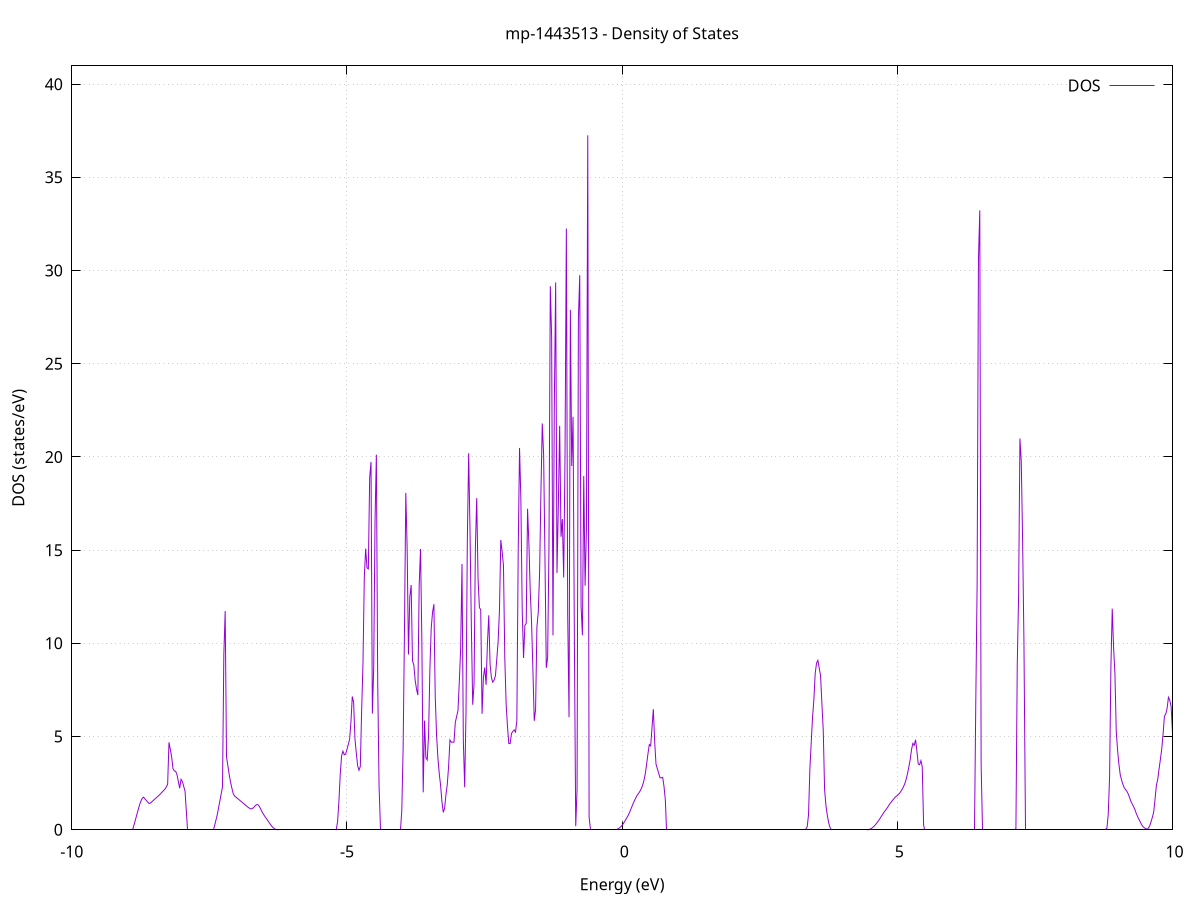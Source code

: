 set title 'mp-1443513 - Density of States'
set xlabel 'Energy (eV)'
set ylabel 'DOS (states/eV)'
set grid
set xrange [-10:10]
set yrange [0:40.980]
set xzeroaxis lt -1
set terminal png size 800,600
set output 'mp-1443513_dos_gnuplot.png'
plot '-' using 1:2 with lines title 'DOS'
-24.449500 0.000000
-24.425200 0.000000
-24.400800 0.000000
-24.376500 0.000000
-24.352200 0.000000
-24.327900 0.000000
-24.303600 0.000000
-24.279300 0.000000
-24.255000 0.000000
-24.230700 0.000000
-24.206400 0.000000
-24.182100 0.000000
-24.157700 0.000000
-24.133400 0.000000
-24.109100 0.000000
-24.084800 0.000000
-24.060500 0.000000
-24.036200 0.000000
-24.011900 0.000000
-23.987600 0.000000
-23.963300 0.000000
-23.938900 0.000000
-23.914600 0.000000
-23.890300 0.000000
-23.866000 0.000000
-23.841700 0.000000
-23.817400 0.000000
-23.793100 0.000000
-23.768800 0.000000
-23.744500 0.000000
-23.720100 0.000000
-23.695800 0.000000
-23.671500 0.000000
-23.647200 0.000000
-23.622900 0.000000
-23.598600 0.000000
-23.574300 0.000000
-23.550000 0.000000
-23.525700 0.000000
-23.501300 0.000000
-23.477000 0.000000
-23.452700 0.000000
-23.428400 0.000000
-23.404100 0.000000
-23.379800 0.000000
-23.355500 0.000000
-23.331200 0.000000
-23.306900 0.000000
-23.282500 0.000000
-23.258200 0.000000
-23.233900 0.000000
-23.209600 0.000000
-23.185300 0.000000
-23.161000 0.000000
-23.136700 0.000000
-23.112400 0.000000
-23.088100 0.000000
-23.063700 0.000000
-23.039400 0.000000
-23.015100 0.000000
-22.990800 0.000000
-22.966500 0.000000
-22.942200 0.000000
-22.917900 0.000000
-22.893600 0.000000
-22.869300 0.000000
-22.844900 0.000000
-22.820600 0.000000
-22.796300 0.000000
-22.772000 0.000000
-22.747700 0.000000
-22.723400 0.000000
-22.699100 0.000000
-22.674800 0.000000
-22.650500 0.000000
-22.626100 0.000000
-22.601800 0.000000
-22.577500 0.000000
-22.553200 0.000000
-22.528900 0.000000
-22.504600 0.000000
-22.480300 0.000000
-22.456000 0.000000
-22.431700 0.000000
-22.407300 0.000000
-22.383000 0.000000
-22.358700 0.000000
-22.334400 0.000000
-22.310100 0.000000
-22.285800 0.000000
-22.261500 0.000000
-22.237200 0.010700
-22.212900 1.492700
-22.188500 4.500300
-22.164200 5.909300
-22.139900 5.748100
-22.115600 6.170500
-22.091300 7.088800
-22.067000 10.304900
-22.042700 12.244200
-22.018400 7.889600
-21.994100 5.844800
-21.969700 4.984900
-21.945400 4.927700
-21.921100 3.812700
-21.896800 2.637300
-21.872500 0.000000
-21.848200 0.000000
-21.823900 0.000000
-21.799600 0.000000
-21.775300 0.000000
-21.750900 0.000000
-21.726600 0.000000
-21.702300 0.000000
-21.678000 0.000000
-21.653700 0.000000
-21.629400 0.000000
-21.605100 0.000000
-21.580800 0.000000
-21.556500 0.000000
-21.532200 0.000000
-21.507800 0.000000
-21.483500 0.146800
-21.459200 3.156600
-21.434900 11.677200
-21.410600 14.126200
-21.386300 22.345100
-21.362000 7.726700
-21.337700 6.607500
-21.313400 17.166400
-21.289000 13.174300
-21.264700 6.752900
-21.240400 12.148800
-21.216100 26.714000
-21.191800 17.371600
-21.167500 9.893600
-21.143200 12.144900
-21.118900 11.190900
-21.094600 15.223900
-21.070200 16.399400
-21.045900 12.548200
-21.021600 8.978500
-20.997300 0.481500
-20.973000 0.000000
-20.948700 0.000000
-20.924400 0.000000
-20.900100 0.000000
-20.875800 0.000000
-20.851400 0.000000
-20.827100 0.000000
-20.802800 0.000000
-20.778500 4.392600
-20.754200 6.906900
-20.729900 7.131200
-20.705600 9.980200
-20.681300 34.433900
-20.657000 65.561000
-20.632600 33.328900
-20.608300 13.320000
-20.584000 22.881200
-20.559700 31.686300
-20.535400 30.908400
-20.511100 4.659200
-20.486800 0.000000
-20.462500 0.000000
-20.438200 0.000000
-20.413800 0.000000
-20.389500 0.000000
-20.365200 0.000000
-20.340900 0.000000
-20.316600 48.752300
-20.292300 2.811200
-20.268000 0.000000
-20.243700 0.000000
-20.219400 0.000000
-20.195000 0.000000
-20.170700 0.000000
-20.146400 0.000000
-20.122100 0.000000
-20.097800 0.000000
-20.073500 0.000000
-20.049200 0.000000
-20.024900 0.000000
-20.000600 0.000000
-19.976200 0.000000
-19.951900 0.000000
-19.927600 0.000000
-19.903300 0.000000
-19.879000 0.000000
-19.854700 0.000000
-19.830400 0.000000
-19.806100 0.000000
-19.781800 0.000000
-19.757400 0.000000
-19.733100 0.000000
-19.708800 0.000000
-19.684500 0.000000
-19.660200 0.000000
-19.635900 0.000000
-19.611600 0.000000
-19.587300 0.000000
-19.563000 0.000000
-19.538600 0.000000
-19.514300 0.000000
-19.490000 0.000000
-19.465700 0.000000
-19.441400 0.000000
-19.417100 0.000000
-19.392800 0.000000
-19.368500 0.000000
-19.344200 0.000000
-19.319800 0.000000
-19.295500 0.000000
-19.271200 0.000000
-19.246900 0.000000
-19.222600 0.000000
-19.198300 0.000000
-19.174000 0.000000
-19.149700 0.000000
-19.125400 0.000000
-19.101000 0.000000
-19.076700 0.000000
-19.052400 0.000000
-19.028100 0.000000
-19.003800 0.000000
-18.979500 0.000000
-18.955200 0.000000
-18.930900 0.000000
-18.906600 0.000000
-18.882200 0.000000
-18.857900 0.000000
-18.833600 0.000000
-18.809300 0.000000
-18.785000 0.000000
-18.760700 0.000000
-18.736400 0.000000
-18.712100 0.000000
-18.687800 0.000000
-18.663500 0.000000
-18.639100 0.000000
-18.614800 0.000000
-18.590500 0.000000
-18.566200 0.000000
-18.541900 0.000000
-18.517600 0.000000
-18.493300 0.000000
-18.469000 0.000000
-18.444700 0.000000
-18.420300 0.000000
-18.396000 0.000000
-18.371700 0.000000
-18.347400 0.000000
-18.323100 0.000000
-18.298800 0.000000
-18.274500 0.000000
-18.250200 0.000000
-18.225900 0.000000
-18.201500 0.000000
-18.177200 0.000000
-18.152900 0.000000
-18.128600 0.000000
-18.104300 0.000000
-18.080000 0.000000
-18.055700 0.000000
-18.031400 0.000000
-18.007100 0.000000
-17.982700 0.000000
-17.958400 0.000000
-17.934100 0.000000
-17.909800 0.000000
-17.885500 0.000000
-17.861200 0.000000
-17.836900 0.000000
-17.812600 0.000000
-17.788300 0.000000
-17.763900 0.000000
-17.739600 0.000000
-17.715300 0.000000
-17.691000 0.000000
-17.666700 0.000000
-17.642400 0.000000
-17.618100 0.000000
-17.593800 0.000000
-17.569500 0.000000
-17.545100 0.000000
-17.520800 0.000000
-17.496500 0.000000
-17.472200 0.000000
-17.447900 0.000000
-17.423600 0.000000
-17.399300 0.000000
-17.375000 0.000000
-17.350700 0.000000
-17.326300 0.000000
-17.302000 0.000000
-17.277700 0.000000
-17.253400 0.000000
-17.229100 0.000000
-17.204800 0.000000
-17.180500 0.000000
-17.156200 0.000000
-17.131900 0.000000
-17.107500 0.000000
-17.083200 0.000000
-17.058900 0.000000
-17.034600 0.000000
-17.010300 0.000000
-16.986000 0.000000
-16.961700 0.000000
-16.937400 0.000000
-16.913100 0.000000
-16.888700 0.000000
-16.864400 0.000000
-16.840100 0.000000
-16.815800 0.000000
-16.791500 0.000000
-16.767200 0.000000
-16.742900 0.000000
-16.718600 0.000000
-16.694300 0.000000
-16.669900 0.000000
-16.645600 0.000000
-16.621300 0.000000
-16.597000 0.000000
-16.572700 0.000000
-16.548400 0.000000
-16.524100 0.000000
-16.499800 0.000000
-16.475500 0.000000
-16.451100 0.000000
-16.426800 0.000000
-16.402500 0.000000
-16.378200 0.000000
-16.353900 0.000000
-16.329600 0.000000
-16.305300 0.000000
-16.281000 0.000000
-16.256700 0.000000
-16.232300 0.000000
-16.208000 0.000000
-16.183700 0.000000
-16.159400 0.000000
-16.135100 0.000000
-16.110800 0.000000
-16.086500 0.000000
-16.062200 0.000000
-16.037900 0.000000
-16.013600 0.000000
-15.989200 0.000000
-15.964900 0.000000
-15.940600 0.000000
-15.916300 0.000000
-15.892000 0.000000
-15.867700 0.000000
-15.843400 0.000000
-15.819100 0.000000
-15.794800 0.000000
-15.770400 0.000000
-15.746100 0.000000
-15.721800 0.000000
-15.697500 0.000000
-15.673200 0.000000
-15.648900 0.000000
-15.624600 0.000000
-15.600300 0.000000
-15.576000 0.000000
-15.551600 0.000000
-15.527300 0.000000
-15.503000 0.000000
-15.478700 0.000000
-15.454400 0.000000
-15.430100 0.000000
-15.405800 0.000000
-15.381500 0.000000
-15.357200 0.000000
-15.332800 0.000000
-15.308500 0.000000
-15.284200 0.000000
-15.259900 0.000000
-15.235600 0.000000
-15.211300 0.000000
-15.187000 0.000000
-15.162700 0.000000
-15.138400 0.000000
-15.114000 0.000000
-15.089700 0.000000
-15.065400 0.000000
-15.041100 0.000000
-15.016800 0.000000
-14.992500 0.000000
-14.968200 0.000000
-14.943900 0.000000
-14.919600 0.000000
-14.895200 0.000000
-14.870900 0.000000
-14.846600 0.000000
-14.822300 0.000000
-14.798000 0.000000
-14.773700 0.000000
-14.749400 0.000000
-14.725100 0.000000
-14.700800 0.000000
-14.676400 0.000000
-14.652100 0.000000
-14.627800 0.000000
-14.603500 0.000000
-14.579200 0.000000
-14.554900 0.000000
-14.530600 0.000000
-14.506300 0.000000
-14.482000 0.000000
-14.457600 0.000000
-14.433300 0.000000
-14.409000 0.000000
-14.384700 0.000000
-14.360400 0.000000
-14.336100 0.000000
-14.311800 0.000000
-14.287500 0.000000
-14.263200 0.000000
-14.238800 0.000000
-14.214500 0.000000
-14.190200 0.000000
-14.165900 0.000000
-14.141600 0.000000
-14.117300 0.000000
-14.093000 0.000000
-14.068700 0.000000
-14.044400 0.000000
-14.020000 0.000000
-13.995700 0.000000
-13.971400 0.000000
-13.947100 0.000000
-13.922800 0.000000
-13.898500 0.000000
-13.874200 0.000000
-13.849900 0.000000
-13.825600 0.000000
-13.801200 0.000000
-13.776900 0.000000
-13.752600 0.000000
-13.728300 0.000000
-13.704000 0.000000
-13.679700 0.000000
-13.655400 0.000000
-13.631100 0.000000
-13.606800 0.000000
-13.582400 0.000000
-13.558100 0.000000
-13.533800 0.000000
-13.509500 0.000000
-13.485200 0.000000
-13.460900 0.000000
-13.436600 0.000000
-13.412300 0.000000
-13.388000 0.000000
-13.363700 0.000000
-13.339300 0.000000
-13.315000 0.000000
-13.290700 0.000000
-13.266400 0.000000
-13.242100 0.000000
-13.217800 0.000000
-13.193500 0.000000
-13.169200 0.000000
-13.144900 0.000000
-13.120500 0.000000
-13.096200 0.000000
-13.071900 0.000000
-13.047600 0.000000
-13.023300 0.000000
-12.999000 0.000000
-12.974700 0.000000
-12.950400 0.000000
-12.926100 0.000000
-12.901700 0.000000
-12.877400 0.000000
-12.853100 0.000000
-12.828800 0.000000
-12.804500 0.000000
-12.780200 0.000000
-12.755900 0.000000
-12.731600 0.000000
-12.707300 0.000000
-12.682900 0.000000
-12.658600 0.000000
-12.634300 0.000000
-12.610000 0.000000
-12.585700 0.000000
-12.561400 0.000000
-12.537100 0.000000
-12.512800 0.000000
-12.488500 0.000000
-12.464100 0.000000
-12.439800 0.000000
-12.415500 0.000000
-12.391200 0.000000
-12.366900 0.000000
-12.342600 0.000000
-12.318300 0.000000
-12.294000 0.000000
-12.269700 0.000000
-12.245300 0.000000
-12.221000 0.000000
-12.196700 0.000000
-12.172400 0.000000
-12.148100 0.000000
-12.123800 0.000000
-12.099500 0.000000
-12.075200 0.000000
-12.050900 0.000000
-12.026500 0.000000
-12.002200 0.000000
-11.977900 0.000000
-11.953600 0.000000
-11.929300 0.000000
-11.905000 0.000000
-11.880700 0.000000
-11.856400 0.000000
-11.832100 0.000000
-11.807700 0.000000
-11.783400 0.000000
-11.759100 0.000000
-11.734800 0.000000
-11.710500 0.000000
-11.686200 0.000000
-11.661900 0.000000
-11.637600 0.000000
-11.613300 0.000000
-11.588900 0.000000
-11.564600 0.000000
-11.540300 0.000000
-11.516000 0.000000
-11.491700 0.000000
-11.467400 0.000000
-11.443100 0.000000
-11.418800 0.000000
-11.394500 0.000000
-11.370100 0.000000
-11.345800 0.000000
-11.321500 0.000000
-11.297200 0.000000
-11.272900 0.000000
-11.248600 0.000000
-11.224300 0.000000
-11.200000 0.000000
-11.175700 0.000000
-11.151300 0.000000
-11.127000 0.000000
-11.102700 0.000000
-11.078400 0.000000
-11.054100 0.000000
-11.029800 0.000000
-11.005500 0.000000
-10.981200 0.000000
-10.956900 0.000000
-10.932500 0.000000
-10.908200 0.000000
-10.883900 0.000000
-10.859600 0.000000
-10.835300 0.000000
-10.811000 0.000000
-10.786700 0.000000
-10.762400 0.000000
-10.738100 0.000000
-10.713700 0.000000
-10.689400 0.000000
-10.665100 0.000000
-10.640800 0.000000
-10.616500 0.000000
-10.592200 0.000000
-10.567900 0.000000
-10.543600 0.000000
-10.519300 0.000000
-10.495000 0.000000
-10.470600 0.000000
-10.446300 0.000000
-10.422000 0.000000
-10.397700 0.000000
-10.373400 0.000000
-10.349100 0.000000
-10.324800 0.000000
-10.300500 0.000000
-10.276200 0.000000
-10.251800 0.000000
-10.227500 0.000000
-10.203200 0.000000
-10.178900 0.000000
-10.154600 0.000000
-10.130300 0.000000
-10.106000 0.000000
-10.081700 0.000000
-10.057400 0.000000
-10.033000 0.000000
-10.008700 0.000000
-9.984400 0.000000
-9.960100 0.000000
-9.935800 0.000000
-9.911500 0.000000
-9.887200 0.000000
-9.862900 0.000000
-9.838600 0.000000
-9.814200 0.000000
-9.789900 0.000000
-9.765600 0.000000
-9.741300 0.000000
-9.717000 0.000000
-9.692700 0.000000
-9.668400 0.000000
-9.644100 0.000000
-9.619800 0.000000
-9.595400 0.000000
-9.571100 0.000000
-9.546800 0.000000
-9.522500 0.000000
-9.498200 0.000000
-9.473900 0.000000
-9.449600 0.000000
-9.425300 0.000000
-9.401000 0.000000
-9.376600 0.000000
-9.352300 0.000000
-9.328000 0.000000
-9.303700 0.000000
-9.279400 0.000000
-9.255100 0.000000
-9.230800 0.000000
-9.206500 0.000000
-9.182200 0.000000
-9.157800 0.000000
-9.133500 0.000000
-9.109200 0.000000
-9.084900 0.000000
-9.060600 0.000000
-9.036300 0.000000
-9.012000 0.000000
-8.987700 0.000000
-8.963400 0.000000
-8.939000 0.000000
-8.914700 0.000000
-8.890400 0.037200
-8.866100 0.296000
-8.841800 0.558100
-8.817500 0.820200
-8.793200 1.082300
-8.768900 1.344500
-8.744600 1.531700
-8.720200 1.685700
-8.695900 1.747400
-8.671600 1.663300
-8.647300 1.579200
-8.623000 1.495000
-8.598700 1.414400
-8.574400 1.426200
-8.550100 1.489900
-8.525800 1.554500
-8.501400 1.619200
-8.477100 1.683900
-8.452800 1.748600
-8.428500 1.813300
-8.404200 1.880500
-8.379900 1.956100
-8.355600 2.031700
-8.331300 2.107400
-8.307000 2.183000
-8.282600 2.303000
-8.258300 2.447900
-8.234000 4.690600
-8.209700 4.305800
-8.185400 3.911100
-8.161100 3.271000
-8.136800 3.156900
-8.112500 3.135900
-8.088200 2.951400
-8.063800 2.590500
-8.039500 2.229800
-8.015200 2.704900
-7.990900 2.590700
-7.966600 2.332700
-7.942300 2.070800
-7.918000 0.960800
-7.893700 0.000000
-7.869400 0.000000
-7.845100 0.000000
-7.820700 0.000000
-7.796400 0.000000
-7.772100 0.000000
-7.747800 0.000000
-7.723500 0.000000
-7.699200 0.000000
-7.674900 0.000000
-7.650600 0.000000
-7.626300 0.000000
-7.601900 0.000000
-7.577600 0.000000
-7.553300 0.000000
-7.529000 0.000000
-7.504700 0.000000
-7.480400 0.000000
-7.456100 0.000000
-7.431800 0.000000
-7.407500 0.197000
-7.383100 0.486800
-7.358800 0.779900
-7.334500 1.154500
-7.310200 1.536000
-7.285900 1.917600
-7.261600 2.299300
-7.237300 9.406000
-7.213000 11.730800
-7.188700 3.908300
-7.164300 3.436900
-7.140000 2.967200
-7.115700 2.557400
-7.091400 2.240100
-7.067100 1.943700
-7.042800 1.814300
-7.018500 1.754600
-6.994200 1.694500
-6.969900 1.634300
-6.945500 1.574200
-6.921200 1.514200
-6.896900 1.454100
-6.872600 1.394100
-6.848300 1.334100
-6.824000 1.274200
-6.799700 1.214400
-6.775400 1.163800
-6.751100 1.123900
-6.726700 1.127000
-6.702400 1.177800
-6.678100 1.252900
-6.653800 1.326600
-6.629500 1.358500
-6.605200 1.310800
-6.580900 1.192700
-6.556600 1.044400
-6.532300 0.906700
-6.507900 0.786400
-6.483600 0.682500
-6.459300 0.579200
-6.435000 0.476300
-6.410700 0.373900
-6.386400 0.272000
-6.362100 0.176700
-6.337800 0.102500
-6.313500 0.049900
-6.289100 0.016400
-6.264800 0.001100
-6.240500 0.000000
-6.216200 0.000000
-6.191900 0.000000
-6.167600 0.000000
-6.143300 0.000000
-6.119000 0.000000
-6.094700 0.000000
-6.070300 0.000000
-6.046000 0.000000
-6.021700 0.000000
-5.997400 0.000000
-5.973100 0.000000
-5.948800 0.000000
-5.924500 0.000000
-5.900200 0.000000
-5.875900 0.000000
-5.851500 0.000000
-5.827200 0.000000
-5.802900 0.000000
-5.778600 0.000000
-5.754300 0.000000
-5.730000 0.000000
-5.705700 0.000000
-5.681400 0.000000
-5.657100 0.000000
-5.632700 0.000000
-5.608400 0.000000
-5.584100 0.000000
-5.559800 0.000000
-5.535500 0.000000
-5.511200 0.000000
-5.486900 0.000000
-5.462600 0.000000
-5.438300 0.000000
-5.413900 0.000000
-5.389600 0.000000
-5.365300 0.000000
-5.341000 0.000000
-5.316700 0.000000
-5.292400 0.000000
-5.268100 0.000000
-5.243800 0.000000
-5.219500 0.000000
-5.195200 0.003000
-5.170800 0.422400
-5.146500 1.520100
-5.122200 2.985900
-5.097900 3.961200
-5.073600 4.216800
-5.049300 4.028900
-5.025000 4.058900
-5.000700 4.302400
-4.976400 4.568800
-4.952000 4.853300
-4.927700 5.788900
-4.903400 7.151100
-4.879100 6.829900
-4.854800 4.882300
-4.830500 4.120100
-4.806200 3.442000
-4.781900 3.192700
-4.757600 3.394400
-4.733200 6.415100
-4.708900 8.957200
-4.684600 13.573000
-4.660300 15.082400
-4.636000 14.048300
-4.611700 13.996400
-4.587400 18.899000
-4.563100 19.730400
-4.538800 6.231800
-4.514400 8.650900
-4.490100 16.581000
-4.465800 20.117900
-4.441500 7.921500
-4.417200 2.390500
-4.392900 0.000000
-4.368600 0.000000
-4.344300 0.000000
-4.320000 0.000000
-4.295600 0.000000
-4.271300 0.000000
-4.247000 0.000000
-4.222700 0.000000
-4.198400 0.000000
-4.174100 0.000000
-4.149800 0.000000
-4.125500 0.000000
-4.101200 0.000000
-4.076800 0.000000
-4.052500 0.000000
-4.028200 0.000000
-4.003900 1.018300
-3.979600 4.396000
-3.955300 10.679700
-3.931000 18.073400
-3.906700 15.115100
-3.882400 9.403200
-3.858000 12.508400
-3.833700 13.130000
-3.809400 9.061500
-3.785100 8.842000
-3.760800 8.016700
-3.736500 7.549100
-3.712200 7.223500
-3.687900 13.096800
-3.663600 15.063900
-3.639200 10.143800
-3.614900 2.010700
-3.590600 5.857900
-3.566300 3.877000
-3.542000 3.745200
-3.517700 5.045000
-3.493400 8.609000
-3.469100 10.833700
-3.444800 11.661500
-3.420400 12.103000
-3.396100 7.136100
-3.371800 5.066300
-3.347500 3.848300
-3.323200 3.013200
-3.298900 2.391300
-3.274600 1.517400
-3.250300 0.934500
-3.226000 1.155700
-3.201600 1.880500
-3.177300 2.436400
-3.153000 3.409900
-3.128700 4.816900
-3.104400 4.698200
-3.080100 4.699500
-3.055800 4.698600
-3.031500 5.759000
-3.007200 6.082500
-2.982800 6.401700
-2.958500 7.948600
-2.934200 9.712200
-2.909900 14.261700
-2.885600 4.760700
-2.861300 2.288300
-2.837000 6.314300
-2.812700 15.606800
-2.788400 20.201800
-2.764000 15.950800
-2.739700 10.887900
-2.715400 6.709000
-2.691100 7.815200
-2.666800 15.098400
-2.642500 17.789100
-2.618200 13.475100
-2.593900 11.921100
-2.569600 11.802800
-2.545200 6.221100
-2.520900 8.155500
-2.496600 8.709100
-2.472300 7.777200
-2.448000 9.964800
-2.423700 11.504900
-2.399400 8.870500
-2.375100 8.157100
-2.350800 7.919800
-2.326500 8.031800
-2.302100 8.262400
-2.277800 9.165600
-2.253500 10.094300
-2.229200 11.773000
-2.204900 15.544400
-2.180600 14.916400
-2.156300 14.177100
-2.132000 9.175700
-2.107700 6.738400
-2.083300 5.532100
-2.059000 4.624000
-2.034700 4.629300
-2.010400 5.169100
-1.986100 5.276700
-1.961800 5.361000
-1.937500 5.241000
-1.913200 5.850000
-1.888900 14.856000
-1.864500 20.483600
-1.840200 17.731400
-1.815900 11.797600
-1.791600 9.215500
-1.767300 10.964800
-1.743000 11.068500
-1.718700 17.223200
-1.694400 15.367100
-1.670100 12.810900
-1.645700 11.098700
-1.621400 8.555200
-1.597100 5.845200
-1.572800 6.453400
-1.548500 10.890900
-1.524200 11.671900
-1.499900 13.770200
-1.475600 18.137600
-1.451300 21.796600
-1.426900 20.129600
-1.402600 14.621500
-1.378300 8.690100
-1.354000 9.237600
-1.329700 15.136100
-1.305400 29.159800
-1.281100 26.415900
-1.256800 10.429700
-1.232500 22.687000
-1.208100 29.360100
-1.183800 13.779000
-1.159500 17.363600
-1.135200 21.670100
-1.110900 15.721700
-1.086600 16.668700
-1.062300 13.535300
-1.038000 20.063700
-1.013700 32.252500
-0.989300 11.526900
-0.965000 6.041200
-0.940700 27.895600
-0.916400 19.516100
-0.892100 22.155500
-0.867800 10.138500
-0.843500 0.193000
-0.819200 2.155000
-0.794900 27.400400
-0.770500 29.751500
-0.746200 12.009100
-0.721900 10.439800
-0.697600 18.980000
-0.673300 13.092100
-0.649000 16.125000
-0.624700 37.254700
-0.600400 0.671900
-0.576100 0.000000
-0.551700 0.000000
-0.527400 0.000000
-0.503100 0.000000
-0.478800 0.000000
-0.454500 0.000000
-0.430200 0.000000
-0.405900 0.000000
-0.381600 0.000000
-0.357300 0.000000
-0.332900 0.000000
-0.308600 0.000000
-0.284300 0.000000
-0.260000 0.000000
-0.235700 0.000000
-0.211400 0.000000
-0.187100 0.000000
-0.162800 0.000000
-0.138500 0.000100
-0.114100 0.008700
-0.089800 0.031100
-0.065500 0.067300
-0.041200 0.117200
-0.016900 0.183600
0.007400 0.269700
0.031700 0.375500
0.056000 0.496600
0.080300 0.620100
0.104700 0.745800
0.129000 0.895000
0.153300 1.067000
0.177600 1.245900
0.201900 1.420800
0.226200 1.579700
0.250500 1.727700
0.274800 1.860500
0.299100 1.953500
0.323400 2.067700
0.347800 2.211500
0.372100 2.387500
0.396400 2.649500
0.420700 3.012600
0.445000 3.525200
0.469300 4.082900
0.493600 4.571200
0.517900 4.499700
0.542200 5.458300
0.566600 6.470300
0.590900 4.740100
0.615200 3.523900
0.639500 3.278600
0.663800 3.033600
0.688100 2.788900
0.712400 2.786500
0.736700 2.814100
0.761000 2.317300
0.785400 1.577300
0.809700 0.000000
0.834000 0.000000
0.858300 0.000000
0.882600 0.000000
0.906900 0.000000
0.931200 0.000000
0.955500 0.000000
0.979800 0.000000
1.004200 0.000000
1.028500 0.000000
1.052800 0.000000
1.077100 0.000000
1.101400 0.000000
1.125700 0.000000
1.150000 0.000000
1.174300 0.000000
1.198600 0.000000
1.223000 0.000000
1.247300 0.000000
1.271600 0.000000
1.295900 0.000000
1.320200 0.000000
1.344500 0.000000
1.368800 0.000000
1.393100 0.000000
1.417400 0.000000
1.441800 0.000000
1.466100 0.000000
1.490400 0.000000
1.514700 0.000000
1.539000 0.000000
1.563300 0.000000
1.587600 0.000000
1.611900 0.000000
1.636200 0.000000
1.660600 0.000000
1.684900 0.000000
1.709200 0.000000
1.733500 0.000000
1.757800 0.000000
1.782100 0.000000
1.806400 0.000000
1.830700 0.000000
1.855000 0.000000
1.879400 0.000000
1.903700 0.000000
1.928000 0.000000
1.952300 0.000000
1.976600 0.000000
2.000900 0.000000
2.025200 0.000000
2.049500 0.000000
2.073800 0.000000
2.098200 0.000000
2.122500 0.000000
2.146800 0.000000
2.171100 0.000000
2.195400 0.000000
2.219700 0.000000
2.244000 0.000000
2.268300 0.000000
2.292600 0.000000
2.317000 0.000000
2.341300 0.000000
2.365600 0.000000
2.389900 0.000000
2.414200 0.000000
2.438500 0.000000
2.462800 0.000000
2.487100 0.000000
2.511400 0.000000
2.535800 0.000000
2.560100 0.000000
2.584400 0.000000
2.608700 0.000000
2.633000 0.000000
2.657300 0.000000
2.681600 0.000000
2.705900 0.000000
2.730200 0.000000
2.754600 0.000000
2.778900 0.000000
2.803200 0.000000
2.827500 0.000000
2.851800 0.000000
2.876100 0.000000
2.900400 0.000000
2.924700 0.000000
2.949000 0.000000
2.973300 0.000000
2.997700 0.000000
3.022000 0.000000
3.046300 0.000000
3.070600 0.000000
3.094900 0.000000
3.119200 0.000000
3.143500 0.000000
3.167800 0.000000
3.192100 0.000000
3.216500 0.000000
3.240800 0.000000
3.265100 0.000000
3.289400 0.000000
3.313700 0.000000
3.338000 0.000000
3.362300 0.156000
3.386600 0.805400
3.410900 3.240200
3.435300 4.661500
3.459600 6.029600
3.483900 6.989500
3.508200 8.399000
3.532500 8.947200
3.556800 9.089300
3.581100 8.675700
3.605400 8.267800
3.629700 6.752800
3.654100 5.334900
3.678400 2.157700
3.702700 1.312700
3.727000 0.791800
3.751300 0.396400
3.775600 0.134000
3.799900 0.010500
3.824200 0.000000
3.848500 0.000000
3.872900 0.000000
3.897200 0.000000
3.921500 0.000000
3.945800 0.000000
3.970100 0.000000
3.994400 0.000000
4.018700 0.000000
4.043000 0.000000
4.067300 0.000000
4.091700 0.000000
4.116000 0.000000
4.140300 0.000000
4.164600 0.000000
4.188900 0.000000
4.213200 0.000000
4.237500 0.000000
4.261800 0.000000
4.286100 0.000000
4.310500 0.000000
4.334800 0.000000
4.359100 0.000000
4.383400 0.000000
4.407700 0.000000
4.432000 0.000000
4.456300 0.000500
4.480600 0.011000
4.504900 0.035300
4.529300 0.073400
4.553600 0.125300
4.577900 0.190900
4.602200 0.270300
4.626500 0.362500
4.650800 0.457800
4.675100 0.561700
4.699400 0.673900
4.723700 0.788300
4.748100 0.899300
4.772400 0.997900
4.796700 1.089600
4.821000 1.192900
4.845300 1.307900
4.869600 1.414100
4.893900 1.507800
4.918200 1.593200
4.942500 1.684100
4.966900 1.764700
4.991200 1.819400
5.015500 1.881400
5.039800 1.958800
5.064100 2.057300
5.088400 2.178200
5.112700 2.316600
5.137000 2.482200
5.161300 2.719300
5.185700 3.022700
5.210000 3.374900
5.234300 3.774800
5.258600 4.311900
5.282900 4.636400
5.307200 4.529100
5.331500 4.832000
5.355800 4.218600
5.380100 3.531400
5.404500 3.489800
5.428800 3.706900
5.453100 3.378600
5.477400 0.267500
5.501700 0.000000
5.526000 0.000000
5.550300 0.000000
5.574600 0.000000
5.598900 0.000000
5.623300 0.000000
5.647600 0.000000
5.671900 0.000000
5.696200 0.000000
5.720500 0.000000
5.744800 0.000000
5.769100 0.000000
5.793400 0.000000
5.817700 0.000000
5.842000 0.000000
5.866400 0.000000
5.890700 0.000000
5.915000 0.000000
5.939300 0.000000
5.963600 0.000000
5.987900 0.000000
6.012200 0.000000
6.036500 0.000000
6.060800 0.000000
6.085200 0.000000
6.109500 0.000000
6.133800 0.000000
6.158100 0.000000
6.182400 0.000000
6.206700 0.000000
6.231000 0.000000
6.255300 0.000000
6.279600 0.000000
6.304000 0.000000
6.328300 0.000000
6.352600 0.000000
6.376900 0.000000
6.401200 0.000000
6.425500 6.796800
6.449800 13.084900
6.474100 30.570800
6.498400 33.231800
6.522800 3.524700
6.547100 0.000000
6.571400 0.000000
6.595700 0.000000
6.620000 0.000000
6.644300 0.000000
6.668600 0.000000
6.692900 0.000000
6.717200 0.000000
6.741600 0.000000
6.765900 0.000000
6.790200 0.000000
6.814500 0.000000
6.838800 0.000000
6.863100 0.000000
6.887400 0.000000
6.911700 0.000000
6.936000 0.000000
6.960400 0.000000
6.984700 0.000000
7.009000 0.000000
7.033300 0.000000
7.057600 0.000000
7.081900 0.000000
7.106200 0.000000
7.130500 0.000000
7.154800 0.049800
7.179200 8.830400
7.203500 12.545400
7.227800 20.988800
7.252100 19.749400
7.276400 15.541200
7.300700 10.077100
7.325000 0.000000
7.349300 0.000000
7.373600 0.000000
7.398000 0.000000
7.422300 0.000000
7.446600 0.000000
7.470900 0.000000
7.495200 0.000000
7.519500 0.000000
7.543800 0.000000
7.568100 0.000000
7.592400 0.000000
7.616800 0.000000
7.641100 0.000000
7.665400 0.000000
7.689700 0.000000
7.714000 0.000000
7.738300 0.000000
7.762600 0.000000
7.786900 0.000000
7.811200 0.000000
7.835600 0.000000
7.859900 0.000000
7.884200 0.000000
7.908500 0.000000
7.932800 0.000000
7.957100 0.000000
7.981400 0.000000
8.005700 0.000000
8.030000 0.000000
8.054400 0.000000
8.078700 0.000000
8.103000 0.000000
8.127300 0.000000
8.151600 0.000000
8.175900 0.000000
8.200200 0.000000
8.224500 0.000000
8.248800 0.000000
8.273200 0.000000
8.297500 0.000000
8.321800 0.000000
8.346100 0.000000
8.370400 0.000000
8.394700 0.000000
8.419000 0.000000
8.443300 0.000000
8.467600 0.000000
8.491900 0.000000
8.516300 0.000000
8.540600 0.000000
8.564900 0.000000
8.589200 0.000000
8.613500 0.000000
8.637800 0.000000
8.662100 0.000000
8.686400 0.000000
8.710700 0.000000
8.735100 0.000000
8.759400 0.000000
8.783700 0.000000
8.808000 0.088200
8.832300 0.815100
8.856600 2.814200
8.880900 8.738200
8.905200 11.860100
8.929500 9.782900
8.953900 8.371000
8.978200 5.249600
9.002500 4.261900
9.026800 3.497600
9.051100 2.939000
9.075400 2.663800
9.099700 2.430600
9.124000 2.250700
9.148300 2.158200
9.172700 2.055100
9.197000 1.911600
9.221300 1.719600
9.245600 1.513300
9.269900 1.379400
9.294200 1.237400
9.318500 1.068100
9.342800 0.868100
9.367100 0.702400
9.391500 0.556300
9.415800 0.411200
9.440100 0.266900
9.464400 0.168800
9.488700 0.109000
9.513000 0.062300
9.537300 0.034700
9.561600 0.081400
9.585900 0.215000
9.610300 0.430500
9.634600 0.675200
9.658900 0.959800
9.683200 1.652600
9.707500 2.389300
9.731800 2.709500
9.756100 3.266100
9.780400 3.785000
9.804700 4.343700
9.829100 5.141900
9.853400 6.100600
9.877700 6.211000
9.902000 6.512800
9.926300 7.106400
9.950600 6.945200
9.974900 6.607500
9.999200 5.256300
10.023500 3.997500
10.047900 2.755900
10.072200 1.897900
10.096500 1.419100
10.120800 0.951000
10.145100 0.564600
10.169400 0.601400
10.193700 1.462000
10.218000 5.001400
10.242300 6.324500
10.266700 7.841100
10.291000 7.072500
10.315300 6.408200
10.339600 6.206900
10.363900 6.257900
10.388200 6.398200
10.412500 7.487600
10.436800 8.890300
10.461100 5.846600
10.485500 4.611100
10.509800 1.498600
10.534100 0.000000
10.558400 0.000000
10.582700 0.000000
10.607000 0.000000
10.631300 0.000800
10.655600 0.002600
10.679900 0.005500
10.704300 0.009400
10.728600 0.014400
10.752900 0.020400
10.777200 0.027400
10.801500 0.035500
10.825800 0.044700
10.850100 0.054900
10.874400 0.066100
10.898700 0.078400
10.923100 0.091700
10.947400 0.106100
10.971700 0.121500
10.996000 0.138000
11.020300 0.155500
11.044600 0.174100
11.068900 0.193700
11.093200 0.220300
11.117500 0.270200
11.141800 0.320900
11.166200 0.370900
11.190500 0.420300
11.214800 0.469100
11.239100 0.517400
11.263400 0.570300
11.287700 0.637600
11.312000 0.714700
11.336300 0.855700
11.360600 1.087900
11.385000 1.359300
11.409300 1.660300
11.433600 1.990900
11.457900 2.346700
11.482200 2.795600
11.506500 3.007500
11.530800 3.267400
11.555100 3.609300
11.579400 4.286800
11.603800 6.130800
11.628100 7.129000
11.652400 7.540500
11.676700 6.999700
11.701000 6.458700
11.725300 5.559500
11.749600 3.967800
11.773900 2.570600
11.798200 1.724800
11.822600 1.042400
11.846900 0.508700
11.871200 0.264200
11.895500 0.144600
11.919800 0.093000
11.944100 0.120800
11.968400 0.229600
11.992700 0.377800
12.017000 0.563700
12.041400 0.787100
12.065700 1.047800
12.090000 1.186800
12.114300 1.106400
12.138600 1.146400
12.162900 1.254700
12.187200 1.403400
12.211500 1.676400
12.235800 2.147300
12.260200 2.387900
12.284500 2.728600
12.308800 2.984000
12.333100 3.111500
12.357400 3.183000
12.381700 3.239800
12.406000 3.353200
12.430300 3.521600
12.454600 3.796400
12.479000 4.104500
12.503300 4.383600
12.527600 4.776900
12.551900 3.687400
12.576200 3.009300
12.600500 2.563600
12.624800 2.258900
12.649100 2.081200
12.673400 1.979200
12.697800 1.902200
12.722100 1.836800
12.746400 1.750400
12.770700 1.645000
12.795000 1.397800
12.819300 1.100800
12.843600 0.819700
12.867900 0.558400
12.892200 0.357900
12.916600 0.239400
12.940900 0.258900
12.965200 0.398700
12.989500 0.597600
13.013800 0.835000
13.038100 1.096100
13.062400 1.412400
13.086700 1.766300
13.111000 2.127700
13.135400 2.457200
13.159700 2.949100
13.184000 3.696800
13.208300 4.655300
13.232600 5.865400
13.256900 7.089800
13.281200 8.346300
13.305500 7.592600
13.329800 7.384800
13.354200 7.056900
13.378500 6.747700
13.402800 5.367100
13.427100 3.462600
13.451400 2.906400
13.475700 2.679100
13.500000 3.135600
13.524300 4.017200
13.548600 4.223200
13.573000 4.571000
13.597300 4.912400
13.621600 5.490500
13.645900 5.677700
13.670200 6.014200
13.694500 6.073200
13.718800 5.042000
13.743100 4.873300
13.767400 4.858700
13.791800 4.530500
13.816100 4.551500
13.840400 4.093400
13.864700 3.676900
13.889000 3.334400
13.913300 3.173800
13.937600 3.440100
13.961900 4.041100
13.986200 4.542000
14.010500 4.981000
14.034900 5.088600
14.059200 5.107200
14.083500 5.443200
14.107800 5.745700
14.132100 5.912800
14.156400 5.520600
14.180700 5.179200
14.205000 5.202800
14.229300 4.568500
14.253700 3.828600
14.278000 3.474500
14.302300 2.413900
14.326600 1.531700
14.350900 0.549200
14.375200 0.317600
14.399500 0.233100
14.423800 0.191100
14.448100 0.157100
14.472500 0.176400
14.496800 0.322200
14.521100 0.489700
14.545400 0.683500
14.569700 0.927400
14.594000 1.221200
14.618300 1.955800
14.642600 3.274400
14.666900 4.853800
14.691300 8.431600
14.715600 10.607400
14.739900 9.171700
14.764200 7.511700
14.788500 6.887400
14.812800 6.061500
14.837100 5.026000
14.861400 3.976100
14.885700 2.974400
14.910100 2.159800
14.934400 1.646800
14.958700 1.378600
14.983000 1.213100
15.007300 1.066500
15.031600 0.909400
15.055900 0.798700
15.080200 1.519000
15.104500 2.533900
15.128900 3.834800
15.153200 4.794600
15.177500 5.249600
15.201800 6.233500
15.226100 6.635800
15.250400 6.916000
15.274700 7.043000
15.299000 6.865900
15.323300 6.348900
15.347700 5.890700
15.372000 5.697000
15.396300 5.768100
15.420600 5.675300
15.444900 4.836300
15.469200 4.815900
15.493500 5.288100
15.517800 6.260400
15.542100 6.077400
15.566500 6.466100
15.590800 6.426700
15.615100 6.119500
15.639400 5.631200
15.663700 5.050500
15.688000 4.622100
15.712300 4.368300
15.736600 4.394400
15.760900 5.110800
15.785300 6.156800
15.809600 6.767800
15.833900 7.134000
15.858200 7.236400
15.882500 7.440600
15.906800 7.607900
15.931100 7.003600
15.955400 6.461600
15.979700 4.843100
16.004100 3.892900
16.028400 3.470600
16.052700 3.151400
16.077000 2.868200
16.101300 2.691300
16.125600 2.367000
16.149900 2.515500
16.174200 2.495700
16.198500 2.669200
16.222900 3.010000
16.247200 3.305100
16.271500 3.489400
16.295800 3.652300
16.320100 3.620600
16.344400 4.002500
16.368700 4.655800
16.393000 4.930500
16.417300 5.115600
16.441700 5.353000
16.466000 5.665200
16.490300 5.794900
16.514600 5.767300
16.538900 5.601800
16.563200 4.879500
16.587500 4.341000
16.611800 3.484200
16.636100 2.601200
16.660400 1.995600
16.684800 1.792100
16.709100 2.698800
16.733400 3.439600
16.757700 4.155100
16.782000 5.215700
16.806300 6.508900
16.830600 7.814500
16.854900 9.469600
16.879200 10.147800
16.903600 10.569300
16.927900 7.722800
16.952200 6.465500
16.976500 4.466800
17.000800 2.987900
17.025100 2.490400
17.049400 2.731500
17.073700 3.911000
17.098000 5.111000
17.122400 4.807400
17.146700 4.911300
17.171000 5.700700
17.195300 6.651600
17.219600 7.019600
17.243900 6.854100
17.268200 6.736100
17.292500 6.643500
17.316800 6.430700
17.341200 6.216500
17.365500 5.971400
17.389800 5.800000
17.414100 5.857900
17.438400 5.783400
17.462700 5.053600
17.487000 4.951500
17.511300 5.181500
17.535600 5.469000
17.560000 5.488400
17.584300 5.307600
17.608600 5.339700
17.632900 5.251000
17.657200 4.486700
17.681500 3.963300
17.705800 3.583900
17.730100 3.247300
17.754400 2.723900
17.778800 2.138100
17.803100 1.604600
17.827400 1.131200
17.851700 0.744500
17.876000 0.526000
17.900300 0.516300
17.924600 1.546700
17.948900 2.608400
17.973200 4.050800
17.997600 6.158400
18.021900 8.429700
18.046200 8.198400
18.070500 8.868300
18.094800 8.816000
18.119100 8.222900
18.143400 7.302900
18.167700 6.315100
18.192000 5.976500
18.216400 6.165900
18.240700 6.318600
18.265000 6.515100
18.289300 6.879900
18.313600 8.110200
18.337900 8.568600
18.362200 8.893800
18.386500 8.969700
18.410800 7.526800
18.435200 6.214100
18.459500 5.532900
18.483800 5.889500
18.508100 6.372100
18.532400 7.115700
18.556700 7.457500
18.581000 7.236700
18.605300 6.757800
18.629600 6.118000
18.654000 5.725500
18.678300 5.529200
18.702600 5.706100
18.726900 5.774900
18.751200 6.310400
18.775500 6.942400
18.799800 8.112700
18.824100 10.259300
18.848400 11.369700
18.872800 9.501400
18.897100 7.932100
18.921400 7.082100
18.945700 5.860400
18.970000 4.751200
18.994300 4.419000
19.018600 4.182700
19.042900 4.711500
19.067200 5.896300
19.091600 7.325600
19.115900 9.548200
19.140200 9.489200
19.164500 8.391100
19.188800 7.137300
19.213100 6.179900
19.237400 5.020800
19.261700 4.109900
19.286000 3.660300
19.310300 3.610900
19.334700 3.435600
19.359000 3.212800
19.383300 2.999600
19.407600 2.870400
19.431900 2.870200
19.456200 2.952800
19.480500 3.059800
19.504800 3.190400
19.529100 3.350200
19.553500 3.497600
19.577800 3.681000
19.602100 4.293600
19.626400 4.186600
19.650700 4.115100
19.675000 4.170600
19.699300 4.288400
19.723600 4.438800
19.747900 4.722100
19.772300 5.056900
19.796600 5.486300
19.820900 4.962500
19.845200 4.759300
19.869500 4.753500
19.893800 4.834700
19.918100 4.797100
19.942400 4.883700
19.966700 5.077100
19.991100 5.341200
20.015400 5.661300
20.039700 5.851400
20.064000 6.299800
20.088300 6.283100
20.112600 5.862300
20.136900 5.296300
20.161200 4.721600
20.185500 4.166700
20.209900 3.597500
20.234200 3.276300
20.258500 3.010500
20.282800 2.755200
20.307100 2.530000
20.331400 2.324200
20.355700 2.104900
20.380000 1.925500
20.404300 1.918200
20.428700 2.256800
20.453000 2.866000
20.477300 3.621500
20.501600 4.623300
20.525900 6.565600
20.550200 6.362700
20.574500 6.667000
20.598800 6.929400
20.623100 6.863900
20.647500 6.668100
20.671800 6.481200
20.696100 6.610600
20.720400 6.955000
20.744700 6.707300
20.769000 6.448300
20.793300 6.297000
20.817600 6.020900
20.841900 5.656300
20.866300 6.889100
20.890600 7.197900
20.914900 7.239700
20.939200 7.623400
20.963500 7.239100
20.987800 6.432400
21.012100 5.009700
21.036400 4.076500
21.060700 3.546500
21.085100 2.957600
21.109400 2.461200
21.133700 2.087000
21.158000 1.370400
21.182300 2.054000
21.206600 3.472000
21.230900 5.014900
21.255200 6.589300
21.279500 9.283400
21.303900 11.114500
21.328200 10.419200
21.352500 9.368200
21.376800 8.130600
21.401100 6.116300
21.425400 4.225300
21.449700 3.062900
21.474000 2.691900
21.498300 3.324900
21.522700 4.356600
21.547000 5.807400
21.571300 6.953400
21.595600 7.611500
21.619900 8.434000
21.644200 8.510900
21.668500 8.715000
21.692800 8.086600
21.717100 7.088100
21.741500 6.113600
21.765800 3.436400
21.790100 1.607500
21.814400 0.998000
21.838700 0.593300
21.863000 0.300100
21.887300 0.133000
21.911600 0.060800
21.935900 0.016600
21.960300 0.000100
21.984600 0.000000
22.008900 0.000000
22.033200 0.000000
22.057500 0.000000
22.081800 0.000000
22.106100 0.000000
22.130400 0.000000
22.154700 0.000000
22.179000 0.000000
22.203400 0.000000
22.227700 0.000000
22.252000 0.000000
22.276300 0.000000
22.300600 0.000000
22.324900 0.000000
22.349200 0.000000
22.373500 0.000000
22.397800 0.000000
22.422200 0.000000
22.446500 0.000000
22.470800 0.000000
22.495100 0.000000
22.519400 0.000000
22.543700 0.000000
22.568000 0.000000
22.592300 0.000000
22.616600 0.000000
22.641000 0.000000
22.665300 0.000000
22.689600 0.000000
22.713900 0.000000
22.738200 0.000000
22.762500 0.000000
22.786800 0.000000
22.811100 0.000000
22.835400 0.000000
22.859800 0.000000
22.884100 0.000000
22.908400 0.000000
22.932700 0.000000
22.957000 0.000000
22.981300 0.000000
23.005600 0.000000
23.029900 0.000000
23.054200 0.000000
23.078600 0.000000
23.102900 0.000000
23.127200 0.000000
23.151500 0.000000
23.175800 0.000000
23.200100 0.000000
23.224400 0.000000
23.248700 0.000000
23.273000 0.000000
23.297400 0.000000
23.321700 0.000000
23.346000 0.000000
23.370300 0.000000
23.394600 0.000000
23.418900 0.000000
23.443200 0.000000
23.467500 0.000000
23.491800 0.000000
23.516200 0.000000
23.540500 0.000000
23.564800 0.000000
23.589100 0.000000
23.613400 0.000000
23.637700 0.000000
23.662000 0.000000
23.686300 0.000000
23.710600 0.000000
23.735000 0.000000
23.759300 0.000000
23.783600 0.000000
23.807900 0.000000
23.832200 0.000000
23.856500 0.000000
23.880800 0.000000
23.905100 0.000000
23.929400 0.000000
23.953800 0.000000
23.978100 0.000000
24.002400 0.000000
24.026700 0.000000
24.051000 0.000000
24.075300 0.000000
24.099600 0.000000
24.123900 0.000000
24.148200 0.000000
24.172600 0.000000
e
